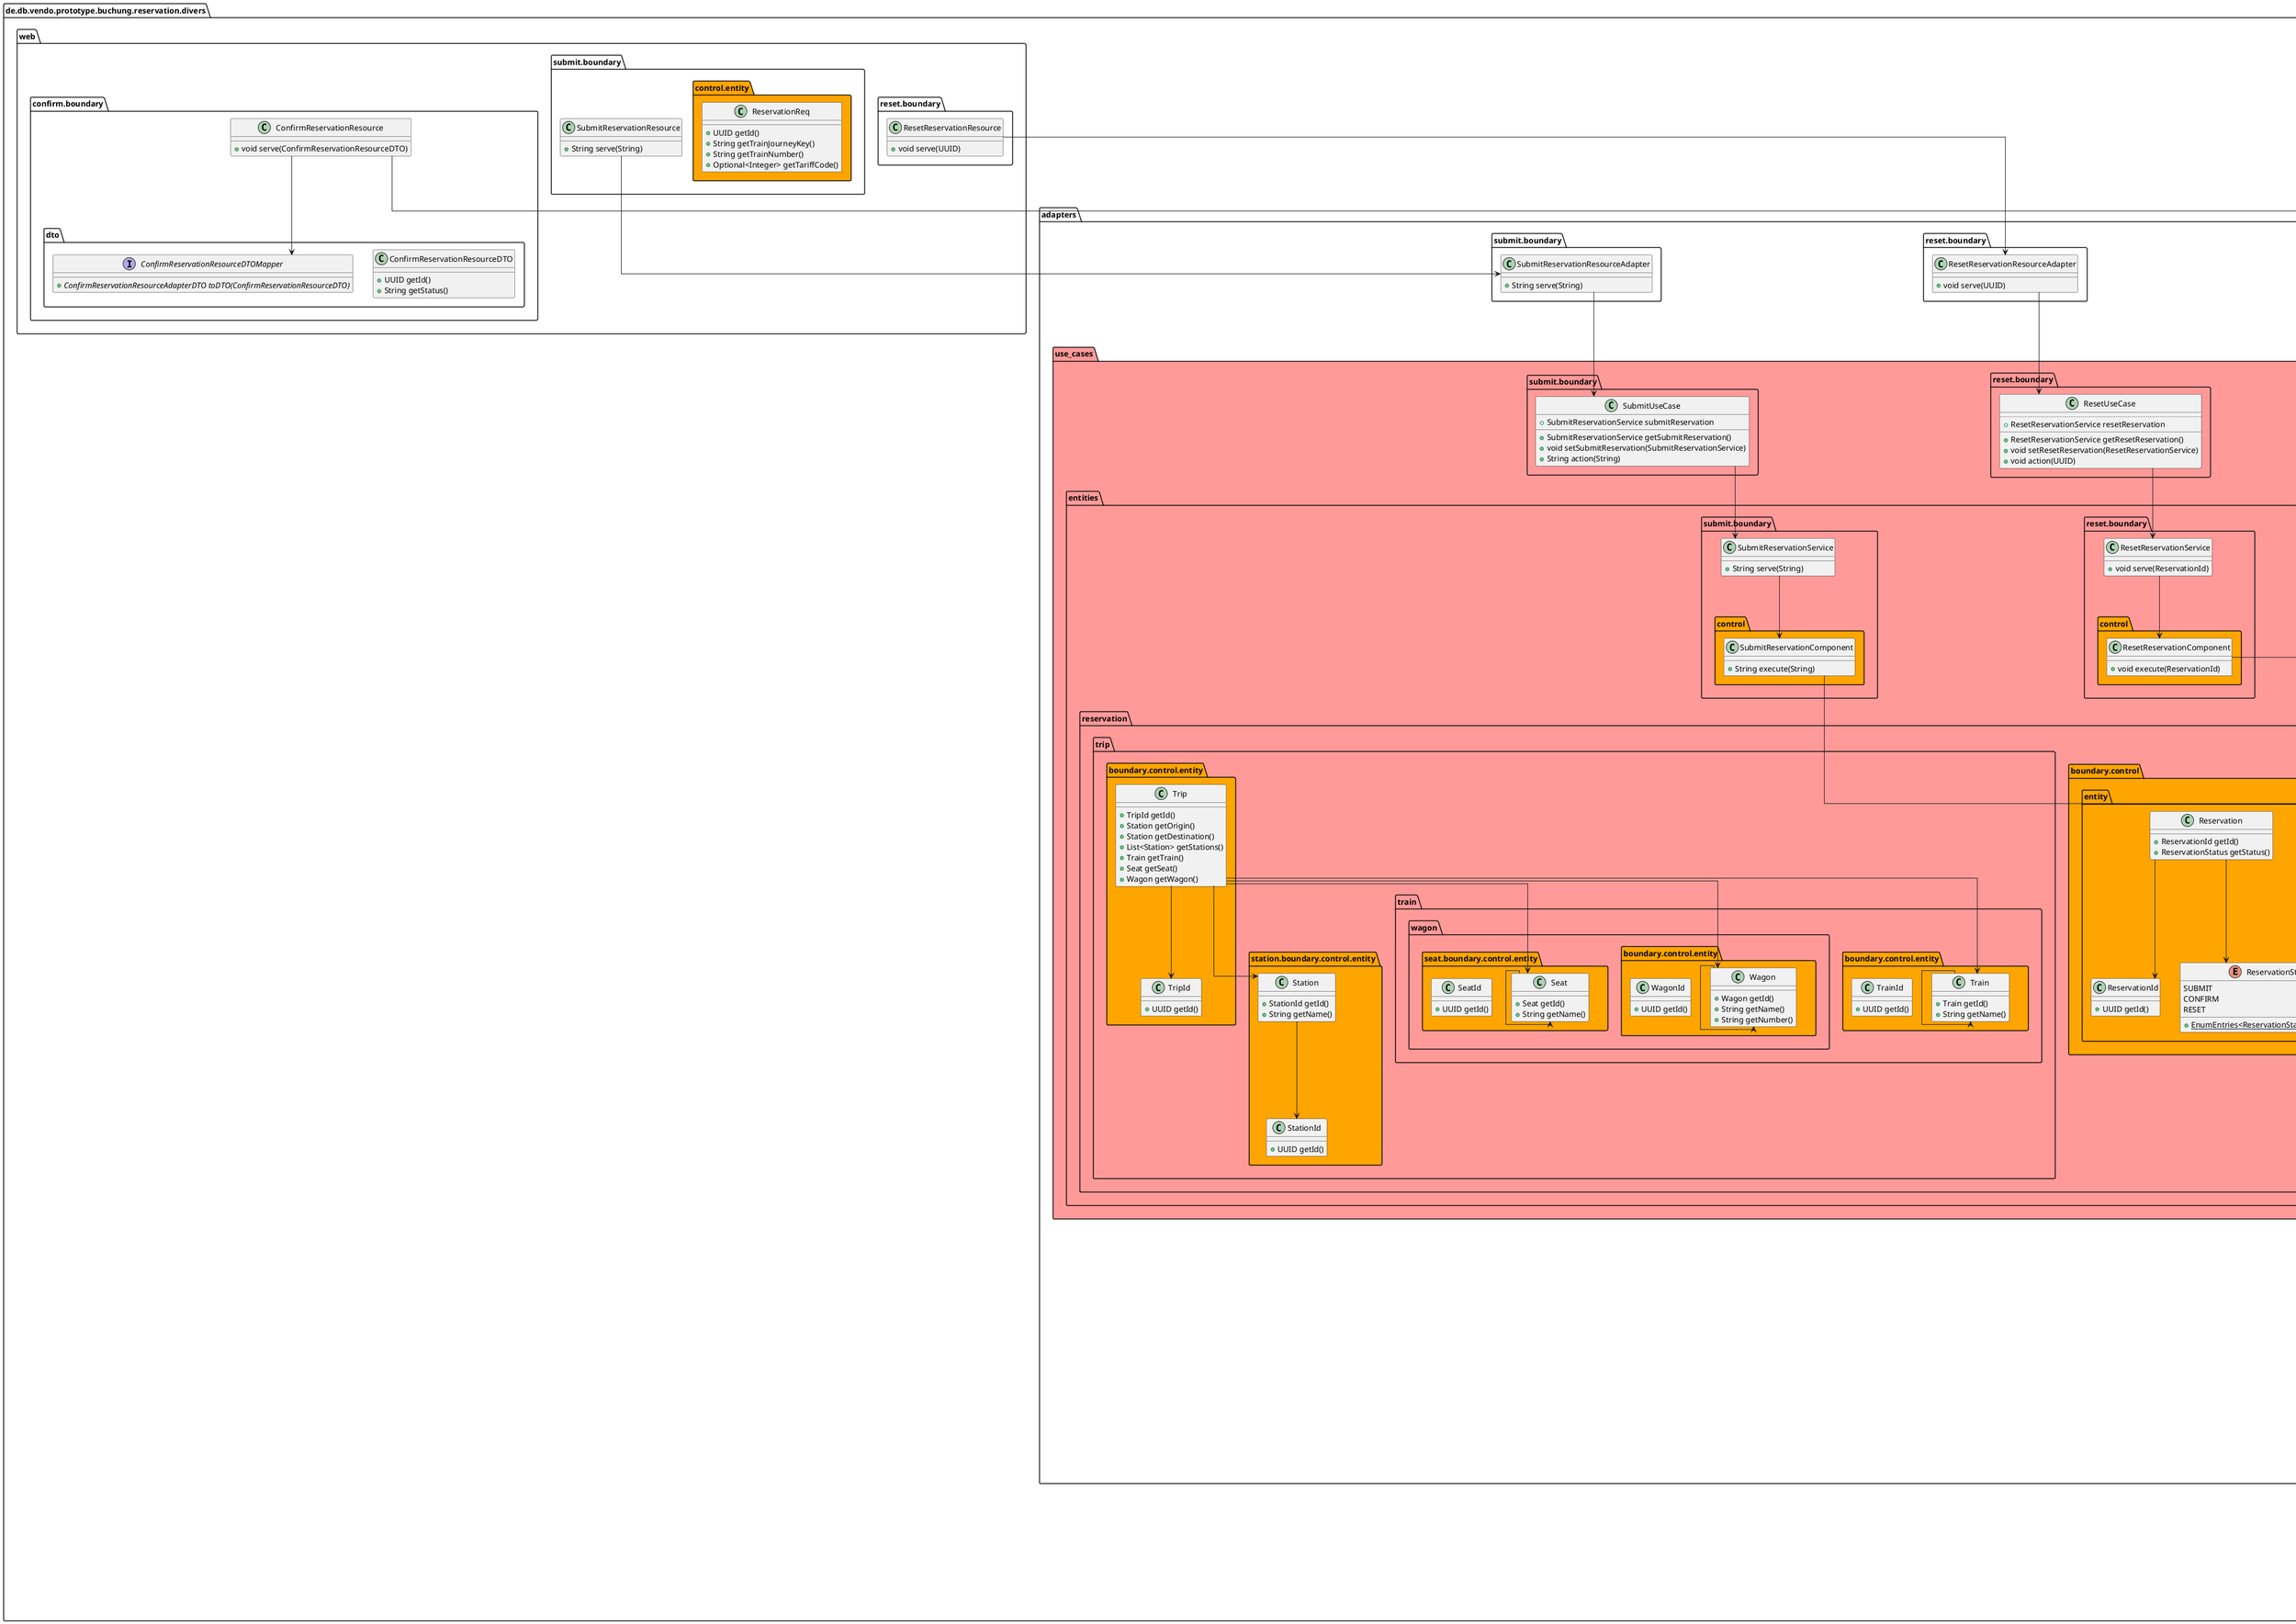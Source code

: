 @startuml
!pragma useIntermediatePackages false
skinparam linetype ortho
show stereotype
package use_cases as de.db.vendo.prototype.buchung.reservation.divers.adapters.use_cases #ff9a99 {}
package confirm as de.db.vendo.prototype.buchung.reservation.divers.adapters.use_cases.confirm #ff9a99 {}
package boundary as de.db.vendo.prototype.buchung.reservation.divers.adapters.use_cases.confirm.boundary #ff9a99 {}
package dto as de.db.vendo.prototype.buchung.reservation.divers.adapters.use_cases.confirm.boundary.dto #ff9a99 {}
package entities as de.db.vendo.prototype.buchung.reservation.divers.adapters.use_cases.entities #ff9a99 {}
package confirm as de.db.vendo.prototype.buchung.reservation.divers.adapters.use_cases.entities.confirm #ff9a99 {}
package boundary as de.db.vendo.prototype.buchung.reservation.divers.adapters.use_cases.entities.confirm.boundary #ff9a99 {}
package control as de.db.vendo.prototype.buchung.reservation.divers.adapters.use_cases.entities.confirm.boundary.control #orange {}
package reservation as de.db.vendo.prototype.buchung.reservation.divers.adapters.use_cases.entities.reservation #ff9a99 {}
package boundary as de.db.vendo.prototype.buchung.reservation.divers.adapters.use_cases.entities.reservation.boundary #ff9a99 {}
package control as de.db.vendo.prototype.buchung.reservation.divers.adapters.use_cases.entities.reservation.boundary.control #orange {}
package entity as de.db.vendo.prototype.buchung.reservation.divers.adapters.use_cases.entities.reservation.boundary.control.entity #orange {}
package trip as de.db.vendo.prototype.buchung.reservation.divers.adapters.use_cases.entities.reservation.trip #ff9a99 {}
package boundary as de.db.vendo.prototype.buchung.reservation.divers.adapters.use_cases.entities.reservation.trip.boundary #ff9a99 {}
package control as de.db.vendo.prototype.buchung.reservation.divers.adapters.use_cases.entities.reservation.trip.boundary.control #orange {}
package entity as de.db.vendo.prototype.buchung.reservation.divers.adapters.use_cases.entities.reservation.trip.boundary.control.entity #orange {}
package station as de.db.vendo.prototype.buchung.reservation.divers.adapters.use_cases.entities.reservation.trip.station #ff9a99 {}
package boundary as de.db.vendo.prototype.buchung.reservation.divers.adapters.use_cases.entities.reservation.trip.station.boundary #ff9a99 {}
package control as de.db.vendo.prototype.buchung.reservation.divers.adapters.use_cases.entities.reservation.trip.station.boundary.control #orange {}
package entity as de.db.vendo.prototype.buchung.reservation.divers.adapters.use_cases.entities.reservation.trip.station.boundary.control.entity #orange {}
package train as de.db.vendo.prototype.buchung.reservation.divers.adapters.use_cases.entities.reservation.trip.train #ff9a99 {}
package boundary as de.db.vendo.prototype.buchung.reservation.divers.adapters.use_cases.entities.reservation.trip.train.boundary #ff9a99 {}
package control as de.db.vendo.prototype.buchung.reservation.divers.adapters.use_cases.entities.reservation.trip.train.boundary.control #orange {}
package entity as de.db.vendo.prototype.buchung.reservation.divers.adapters.use_cases.entities.reservation.trip.train.boundary.control.entity #orange {}
package wagon as de.db.vendo.prototype.buchung.reservation.divers.adapters.use_cases.entities.reservation.trip.train.wagon #ff9a99 {}
package boundary as de.db.vendo.prototype.buchung.reservation.divers.adapters.use_cases.entities.reservation.trip.train.wagon.boundary #ff9a99 {}
package control as de.db.vendo.prototype.buchung.reservation.divers.adapters.use_cases.entities.reservation.trip.train.wagon.boundary.control #orange {}
package entity as de.db.vendo.prototype.buchung.reservation.divers.adapters.use_cases.entities.reservation.trip.train.wagon.boundary.control.entity #orange {}
package seat as de.db.vendo.prototype.buchung.reservation.divers.adapters.use_cases.entities.reservation.trip.train.wagon.seat #ff9a99 {}
package boundary as de.db.vendo.prototype.buchung.reservation.divers.adapters.use_cases.entities.reservation.trip.train.wagon.seat.boundary #ff9a99 {}
package control as de.db.vendo.prototype.buchung.reservation.divers.adapters.use_cases.entities.reservation.trip.train.wagon.seat.boundary.control #orange {}
package entity as de.db.vendo.prototype.buchung.reservation.divers.adapters.use_cases.entities.reservation.trip.train.wagon.seat.boundary.control.entity #orange {}
package reset as de.db.vendo.prototype.buchung.reservation.divers.adapters.use_cases.entities.reset #ff9a99 {}
package boundary as de.db.vendo.prototype.buchung.reservation.divers.adapters.use_cases.entities.reset.boundary #ff9a99 {}
package control as de.db.vendo.prototype.buchung.reservation.divers.adapters.use_cases.entities.reset.boundary.control #orange {}
package submit as de.db.vendo.prototype.buchung.reservation.divers.adapters.use_cases.entities.submit #ff9a99 {}
package boundary as de.db.vendo.prototype.buchung.reservation.divers.adapters.use_cases.entities.submit.boundary #ff9a99 {}
package control as de.db.vendo.prototype.buchung.reservation.divers.adapters.use_cases.entities.submit.boundary.control #orange {}
package persistence as de.db.vendo.prototype.buchung.reservation.divers.adapters.use_cases.persistence #ff9a99 {}
package boundary as de.db.vendo.prototype.buchung.reservation.divers.adapters.use_cases.persistence.boundary #ff9a99 {}
package bridge as de.db.vendo.prototype.buchung.reservation.divers.adapters.use_cases.persistence.boundary.bridge #ff9a99 {}
package reset as de.db.vendo.prototype.buchung.reservation.divers.adapters.use_cases.reset #ff9a99 {}
package boundary as de.db.vendo.prototype.buchung.reservation.divers.adapters.use_cases.reset.boundary #ff9a99 {}
package submit as de.db.vendo.prototype.buchung.reservation.divers.adapters.use_cases.submit #ff9a99 {}
package boundary as de.db.vendo.prototype.buchung.reservation.divers.adapters.use_cases.submit.boundary #ff9a99 {}
package control as de.db.vendo.prototype.buchung.reservation.divers.web.submit.boundary.control #orange {}
package entity as de.db.vendo.prototype.buchung.reservation.divers.web.submit.boundary.control.entity #orange {}

class "ConfirmReservationResourceAdapter" as de.db.vendo.prototype.buchung.reservation.divers.adapters.confirm.boundary.ConfirmReservationResourceAdapter {
  +void serve(ConfirmReservationResourceAdapterDTO)
}
interface "AdapterToUseCaseMapper" as de.db.vendo.prototype.buchung.reservation.divers.adapters.confirm.boundary.dto.AdapterToUseCaseMapper {
  + {abstract}ReservationDTO toDTO(ConfirmReservationResourceAdapterDTO)
}
class "ConfirmReservationResourceAdapterDTO" as de.db.vendo.prototype.buchung.reservation.divers.adapters.confirm.boundary.dto.ConfirmReservationResourceAdapterDTO {
  +UUID getId()
  +String getStatus()
}
class "ReservationRepositoryAdapter" as de.db.vendo.prototype.buchung.reservation.divers.adapters.persistence.boundary.ReservationRepositoryAdapter {
  +Optional<ReservationDTO> findBy(UUID)
  +ReservationDTO save(ReservationDTO)
  +void submit(UUID)
  +void confirm(UUID)
  +void reset(UUID)
}
interface "ReservationRepositoryAdapterBridge" as de.db.vendo.prototype.buchung.reservation.divers.adapters.persistence.boundary.bridge.ReservationRepositoryAdapterBridge {
  + {abstract}Optional<String> findBy(UUID)
  + {abstract}String save(String)
  + {abstract}void submit(UUID)
  + {abstract}void confirm(UUID)
  + {abstract}void reset(UUID)
}
class "ResetReservationResourceAdapter" as de.db.vendo.prototype.buchung.reservation.divers.adapters.reset.boundary.ResetReservationResourceAdapter {
  +void serve(UUID)
}
class "SubmitReservationResourceAdapter" as de.db.vendo.prototype.buchung.reservation.divers.adapters.submit.boundary.SubmitReservationResourceAdapter {
  +String serve(String)
}
class "ConfirmUseCase" as de.db.vendo.prototype.buchung.reservation.divers.adapters.use_cases.confirm.boundary.ConfirmUseCase {
  +void action(ReservationDTO)
}
class "ReservationDTO" as de.db.vendo.prototype.buchung.reservation.divers.adapters.use_cases.confirm.boundary.dto.ReservationDTO {
  +UUID getId()
  +String getStatus()
}
interface "ReservationMapper" as de.db.vendo.prototype.buchung.reservation.divers.adapters.use_cases.confirm.boundary.dto.ReservationMapper {
  + {abstract}Reservation toReservation(ReservationDTO)
}
class "ConfirmReservationService" as de.db.vendo.prototype.buchung.reservation.divers.adapters.use_cases.entities.confirm.boundary.ConfirmReservationService {
  +void serve(Reservation)
}
class "ConfirmReservationComponent" as de.db.vendo.prototype.buchung.reservation.divers.adapters.use_cases.entities.confirm.boundary.control.ConfirmReservationComponent {
  +void execute(Reservation)
}
interface "ReservationRepository" as de.db.vendo.prototype.buchung.reservation.divers.adapters.use_cases.entities.reservation.boundary.control.ReservationRepository {
  + {abstract}Optional<Reservation> findBy(ReservationId)
  + {abstract}Reservation save(Reservation)
  + {abstract}void submit(Reservation)
  + {abstract}void confirm(Reservation)
  + {abstract}void reset(Reservation)
}
class "Reservation" as de.db.vendo.prototype.buchung.reservation.divers.adapters.use_cases.entities.reservation.boundary.control.entity.Reservation {
  +ReservationId getId()
  +ReservationStatus getStatus()
}
class "ReservationId" as de.db.vendo.prototype.buchung.reservation.divers.adapters.use_cases.entities.reservation.boundary.control.entity.ReservationId {
  +UUID getId()
}
enum "ReservationStatus" as de.db.vendo.prototype.buchung.reservation.divers.adapters.use_cases.entities.reservation.boundary.control.entity.ReservationStatus {
  SUBMIT
  CONFIRM
  RESET
  __
  + {static}EnumEntries<ReservationStatus> getEntries()
}
class "Trip" as de.db.vendo.prototype.buchung.reservation.divers.adapters.use_cases.entities.reservation.trip.boundary.control.entity.Trip {
  +TripId getId()
  +Station getOrigin()
  +Station getDestination()
  +List<Station> getStations()
  +Train getTrain()
  +Seat getSeat()
  +Wagon getWagon()
}
class "TripId" as de.db.vendo.prototype.buchung.reservation.divers.adapters.use_cases.entities.reservation.trip.boundary.control.entity.TripId {
  +UUID getId()
}
class "Station" as de.db.vendo.prototype.buchung.reservation.divers.adapters.use_cases.entities.reservation.trip.station.boundary.control.entity.Station {
  +StationId getId()
  +String getName()
}
class "StationId" as de.db.vendo.prototype.buchung.reservation.divers.adapters.use_cases.entities.reservation.trip.station.boundary.control.entity.StationId {
  +UUID getId()
}
class "Train" as de.db.vendo.prototype.buchung.reservation.divers.adapters.use_cases.entities.reservation.trip.train.boundary.control.entity.Train {
  +Train getId()
  +String getName()
}
class "TrainId" as de.db.vendo.prototype.buchung.reservation.divers.adapters.use_cases.entities.reservation.trip.train.boundary.control.entity.TrainId {
  +UUID getId()
}
class "Wagon" as de.db.vendo.prototype.buchung.reservation.divers.adapters.use_cases.entities.reservation.trip.train.wagon.boundary.control.entity.Wagon {
  +Wagon getId()
  +String getName()
  +String getNumber()
}
class "WagonId" as de.db.vendo.prototype.buchung.reservation.divers.adapters.use_cases.entities.reservation.trip.train.wagon.boundary.control.entity.WagonId {
  +UUID getId()
}
class "Seat" as de.db.vendo.prototype.buchung.reservation.divers.adapters.use_cases.entities.reservation.trip.train.wagon.seat.boundary.control.entity.Seat {
  +Seat getId()
  +String getName()
}
class "SeatId" as de.db.vendo.prototype.buchung.reservation.divers.adapters.use_cases.entities.reservation.trip.train.wagon.seat.boundary.control.entity.SeatId {
  +UUID getId()
}
class "ResetReservationService" as de.db.vendo.prototype.buchung.reservation.divers.adapters.use_cases.entities.reset.boundary.ResetReservationService {
  +void serve(ReservationId)
}
class "ResetReservationComponent" as de.db.vendo.prototype.buchung.reservation.divers.adapters.use_cases.entities.reset.boundary.control.ResetReservationComponent {
  +void execute(ReservationId)
}
class "SubmitReservationService" as de.db.vendo.prototype.buchung.reservation.divers.adapters.use_cases.entities.submit.boundary.SubmitReservationService {
  +String serve(String)
}
class "SubmitReservationComponent" as de.db.vendo.prototype.buchung.reservation.divers.adapters.use_cases.entities.submit.boundary.control.SubmitReservationComponent {
  +String execute(String)
}
class "ReservationRepositoryUseCase" as de.db.vendo.prototype.buchung.reservation.divers.adapters.use_cases.persistence.boundary.ReservationRepositoryUseCase {
  +Optional<Reservation> findBy(ReservationId)
  +Reservation save(Reservation)
  +void submit(Reservation)
  +void confirm(Reservation)
  +void reset(Reservation)
}
interface "ReservationRepositoryUseCaseBridge" as de.db.vendo.prototype.buchung.reservation.divers.adapters.use_cases.persistence.boundary.bridge.ReservationRepositoryUseCaseBridge {
  + {abstract}Optional<ReservationDTO> findBy(UUID)
  + {abstract}ReservationDTO save(ReservationDTO)
  + {abstract}void submit(UUID)
  + {abstract}void confirm(UUID)
  + {abstract}void reset(UUID)
}
class "ResetUseCase" as de.db.vendo.prototype.buchung.reservation.divers.adapters.use_cases.reset.boundary.ResetUseCase {
  ..
  +ResetReservationService resetReservation
  __
  +ResetReservationService getResetReservation()
  +void setResetReservation(ResetReservationService)
  +void action(UUID)
}
class "SubmitUseCase" as de.db.vendo.prototype.buchung.reservation.divers.adapters.use_cases.submit.boundary.SubmitUseCase {
  +SubmitReservationService submitReservation
  __
  +SubmitReservationService getSubmitReservation()
  +void setSubmitReservation(SubmitReservationService)
  +String action(String)
}
class "ReservationRepositoryDriver" as de.db.vendo.prototype.buchung.reservation.divers.persistence.boundary.ReservationRepositoryDriver {
  +Optional<String> findBy(UUID)
  +String save(String)
  +void submit(UUID)
  +void confirm(UUID)
  +void reset(UUID)
}
class "ConfirmReservationResource" as de.db.vendo.prototype.buchung.reservation.divers.web.confirm.boundary.ConfirmReservationResource {
  +void serve(ConfirmReservationResourceDTO)
}
class "ConfirmReservationResourceDTO" as de.db.vendo.prototype.buchung.reservation.divers.web.confirm.boundary.dto.ConfirmReservationResourceDTO {
  +UUID getId()
  +String getStatus()
}
interface "ConfirmReservationResourceDTOMapper" as de.db.vendo.prototype.buchung.reservation.divers.web.confirm.boundary.dto.ConfirmReservationResourceDTOMapper {
  + {abstract}ConfirmReservationResourceAdapterDTO toDTO(ConfirmReservationResourceDTO)
}
class "ResetReservationResource" as de.db.vendo.prototype.buchung.reservation.divers.web.reset.boundary.ResetReservationResource {
  +void serve(UUID)
}
class "SubmitReservationResource" as de.db.vendo.prototype.buchung.reservation.divers.web.submit.boundary.SubmitReservationResource {
  +String serve(String)
}
class "ReservationReq" as de.db.vendo.prototype.buchung.reservation.divers.web.submit.boundary.control.entity.ReservationReq {
  +UUID getId()
  +String getTrainJourneyKey()
  +String getTrainNumber()
  +Optional<Integer> getTariffCode()
}
de.db.vendo.prototype.buchung.reservation.divers.adapters.confirm.boundary.ConfirmReservationResourceAdapter --> de.db.vendo.prototype.buchung.reservation.divers.adapters.use_cases.confirm.boundary.ConfirmUseCase
de.db.vendo.prototype.buchung.reservation.divers.adapters.confirm.boundary.ConfirmReservationResourceAdapter --> de.db.vendo.prototype.buchung.reservation.divers.adapters.confirm.boundary.dto.AdapterToUseCaseMapper
de.db.vendo.prototype.buchung.reservation.divers.adapters.persistence.boundary.ReservationRepositoryAdapter .u.|> de.db.vendo.prototype.buchung.reservation.divers.adapters.use_cases.persistence.boundary.bridge.ReservationRepositoryUseCaseBridge
de.db.vendo.prototype.buchung.reservation.divers.adapters.persistence.boundary.ReservationRepositoryAdapter --> de.db.vendo.prototype.buchung.reservation.divers.adapters.persistence.boundary.bridge.ReservationRepositoryAdapterBridge
de.db.vendo.prototype.buchung.reservation.divers.adapters.reset.boundary.ResetReservationResourceAdapter --> de.db.vendo.prototype.buchung.reservation.divers.adapters.use_cases.reset.boundary.ResetUseCase
de.db.vendo.prototype.buchung.reservation.divers.adapters.submit.boundary.SubmitReservationResourceAdapter --> de.db.vendo.prototype.buchung.reservation.divers.adapters.use_cases.submit.boundary.SubmitUseCase
de.db.vendo.prototype.buchung.reservation.divers.adapters.use_cases.confirm.boundary.ConfirmUseCase --> de.db.vendo.prototype.buchung.reservation.divers.adapters.use_cases.confirm.boundary.dto.ReservationMapper
de.db.vendo.prototype.buchung.reservation.divers.adapters.use_cases.confirm.boundary.ConfirmUseCase --> de.db.vendo.prototype.buchung.reservation.divers.adapters.use_cases.entities.confirm.boundary.ConfirmReservationService
de.db.vendo.prototype.buchung.reservation.divers.adapters.use_cases.entities.confirm.boundary.ConfirmReservationService --> de.db.vendo.prototype.buchung.reservation.divers.adapters.use_cases.entities.confirm.boundary.control.ConfirmReservationComponent
de.db.vendo.prototype.buchung.reservation.divers.adapters.use_cases.entities.confirm.boundary.control.ConfirmReservationComponent --> de.db.vendo.prototype.buchung.reservation.divers.adapters.use_cases.entities.reservation.boundary.control.ReservationRepository
de.db.vendo.prototype.buchung.reservation.divers.adapters.use_cases.entities.reservation.boundary.control.entity.Reservation --> de.db.vendo.prototype.buchung.reservation.divers.adapters.use_cases.entities.reservation.boundary.control.entity.ReservationId
de.db.vendo.prototype.buchung.reservation.divers.adapters.use_cases.entities.reservation.boundary.control.entity.Reservation --> de.db.vendo.prototype.buchung.reservation.divers.adapters.use_cases.entities.reservation.boundary.control.entity.ReservationStatus
de.db.vendo.prototype.buchung.reservation.divers.adapters.use_cases.entities.reservation.trip.boundary.control.entity.Trip --> de.db.vendo.prototype.buchung.reservation.divers.adapters.use_cases.entities.reservation.trip.boundary.control.entity.TripId
de.db.vendo.prototype.buchung.reservation.divers.adapters.use_cases.entities.reservation.trip.boundary.control.entity.Trip --> de.db.vendo.prototype.buchung.reservation.divers.adapters.use_cases.entities.reservation.trip.station.boundary.control.entity.Station
de.db.vendo.prototype.buchung.reservation.divers.adapters.use_cases.entities.reservation.trip.boundary.control.entity.Trip --> de.db.vendo.prototype.buchung.reservation.divers.adapters.use_cases.entities.reservation.trip.train.wagon.seat.boundary.control.entity.Seat
de.db.vendo.prototype.buchung.reservation.divers.adapters.use_cases.entities.reservation.trip.boundary.control.entity.Trip --> de.db.vendo.prototype.buchung.reservation.divers.adapters.use_cases.entities.reservation.trip.train.boundary.control.entity.Train
de.db.vendo.prototype.buchung.reservation.divers.adapters.use_cases.entities.reservation.trip.boundary.control.entity.Trip --> de.db.vendo.prototype.buchung.reservation.divers.adapters.use_cases.entities.reservation.trip.train.wagon.boundary.control.entity.Wagon
de.db.vendo.prototype.buchung.reservation.divers.adapters.use_cases.entities.reservation.trip.station.boundary.control.entity.Station --> de.db.vendo.prototype.buchung.reservation.divers.adapters.use_cases.entities.reservation.trip.station.boundary.control.entity.StationId
de.db.vendo.prototype.buchung.reservation.divers.adapters.use_cases.entities.reservation.trip.train.boundary.control.entity.Train --> de.db.vendo.prototype.buchung.reservation.divers.adapters.use_cases.entities.reservation.trip.train.boundary.control.entity.Train
de.db.vendo.prototype.buchung.reservation.divers.adapters.use_cases.entities.reservation.trip.train.wagon.boundary.control.entity.Wagon --> de.db.vendo.prototype.buchung.reservation.divers.adapters.use_cases.entities.reservation.trip.train.wagon.boundary.control.entity.Wagon
de.db.vendo.prototype.buchung.reservation.divers.adapters.use_cases.entities.reservation.trip.train.wagon.seat.boundary.control.entity.Seat --> de.db.vendo.prototype.buchung.reservation.divers.adapters.use_cases.entities.reservation.trip.train.wagon.seat.boundary.control.entity.Seat
de.db.vendo.prototype.buchung.reservation.divers.adapters.use_cases.entities.reset.boundary.ResetReservationService --> de.db.vendo.prototype.buchung.reservation.divers.adapters.use_cases.entities.reset.boundary.control.ResetReservationComponent
de.db.vendo.prototype.buchung.reservation.divers.adapters.use_cases.entities.reset.boundary.control.ResetReservationComponent --> de.db.vendo.prototype.buchung.reservation.divers.adapters.use_cases.entities.reservation.boundary.control.ReservationRepository
de.db.vendo.prototype.buchung.reservation.divers.adapters.use_cases.entities.submit.boundary.SubmitReservationService --> de.db.vendo.prototype.buchung.reservation.divers.adapters.use_cases.entities.submit.boundary.control.SubmitReservationComponent
de.db.vendo.prototype.buchung.reservation.divers.adapters.use_cases.entities.submit.boundary.control.SubmitReservationComponent --> de.db.vendo.prototype.buchung.reservation.divers.adapters.use_cases.entities.reservation.boundary.control.ReservationRepository
de.db.vendo.prototype.buchung.reservation.divers.adapters.use_cases.persistence.boundary.ReservationRepositoryUseCase .u.|> de.db.vendo.prototype.buchung.reservation.divers.adapters.use_cases.entities.reservation.boundary.control.ReservationRepository
de.db.vendo.prototype.buchung.reservation.divers.adapters.use_cases.persistence.boundary.ReservationRepositoryUseCase --> de.db.vendo.prototype.buchung.reservation.divers.adapters.use_cases.persistence.boundary.bridge.ReservationRepositoryUseCaseBridge
de.db.vendo.prototype.buchung.reservation.divers.adapters.use_cases.reset.boundary.ResetUseCase --> de.db.vendo.prototype.buchung.reservation.divers.adapters.use_cases.entities.reset.boundary.ResetReservationService
de.db.vendo.prototype.buchung.reservation.divers.adapters.use_cases.submit.boundary.SubmitUseCase --> de.db.vendo.prototype.buchung.reservation.divers.adapters.use_cases.entities.submit.boundary.SubmitReservationService
de.db.vendo.prototype.buchung.reservation.divers.persistence.boundary.ReservationRepositoryDriver .u.|> de.db.vendo.prototype.buchung.reservation.divers.adapters.persistence.boundary.bridge.ReservationRepositoryAdapterBridge
de.db.vendo.prototype.buchung.reservation.divers.web.confirm.boundary.ConfirmReservationResource --> de.db.vendo.prototype.buchung.reservation.divers.web.confirm.boundary.dto.ConfirmReservationResourceDTOMapper
de.db.vendo.prototype.buchung.reservation.divers.web.confirm.boundary.ConfirmReservationResource --> de.db.vendo.prototype.buchung.reservation.divers.adapters.confirm.boundary.ConfirmReservationResourceAdapter
de.db.vendo.prototype.buchung.reservation.divers.web.reset.boundary.ResetReservationResource --> de.db.vendo.prototype.buchung.reservation.divers.adapters.reset.boundary.ResetReservationResourceAdapter
de.db.vendo.prototype.buchung.reservation.divers.web.submit.boundary.SubmitReservationResource --> de.db.vendo.prototype.buchung.reservation.divers.adapters.submit.boundary.SubmitReservationResourceAdapter
@enduml
